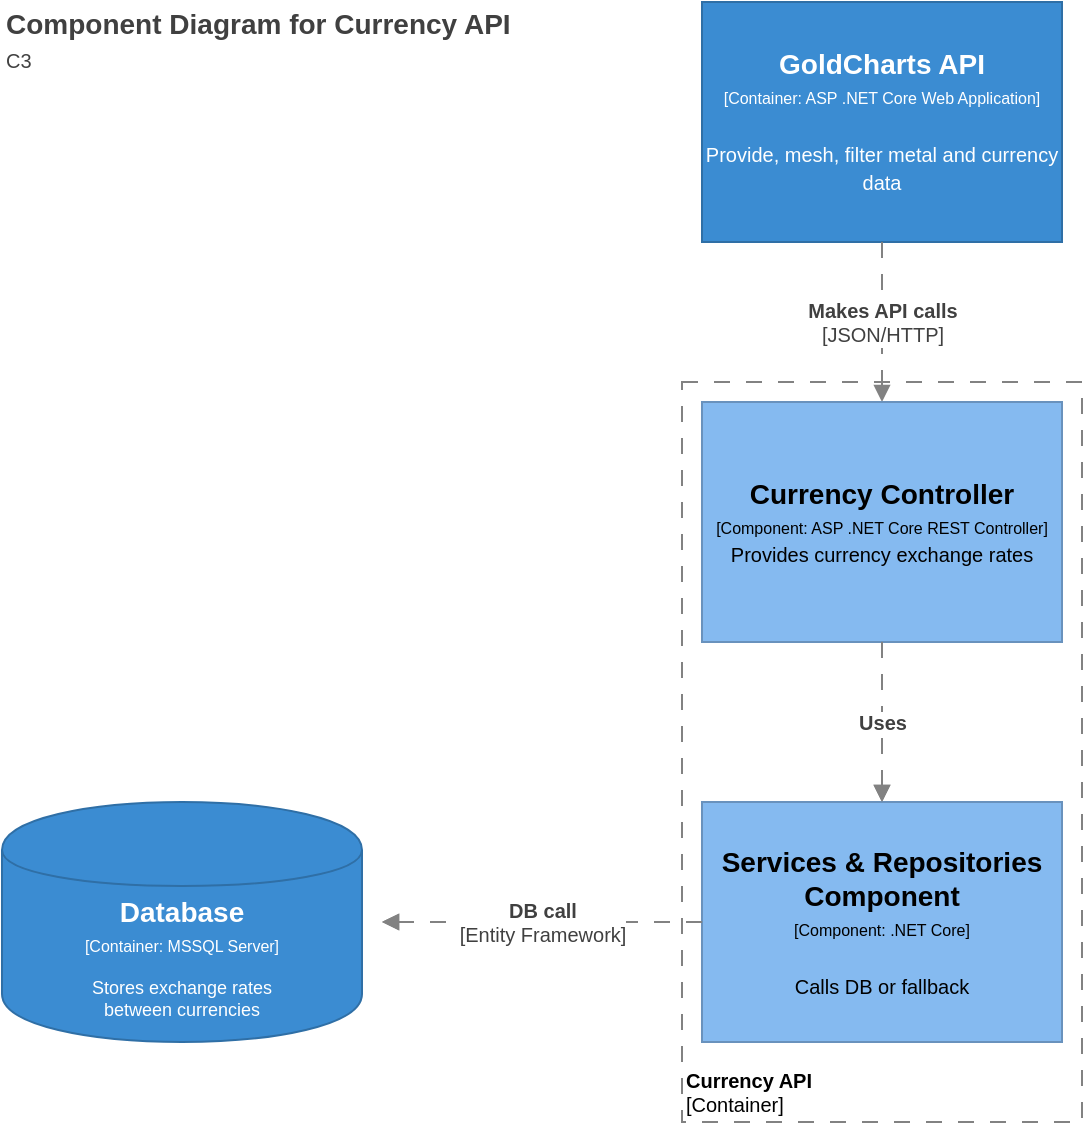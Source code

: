 <mxfile version="14.0.0" type="device"><diagram id="UJlyGFXVCkptwmDJzh81" name="Page-1"><mxGraphModel dx="-284" dy="771" grid="1" gridSize="10" guides="1" tooltips="1" connect="1" arrows="1" fold="1" page="1" pageScale="1" pageWidth="827" pageHeight="1169" background="#ffffff" math="0" shadow="0"><root><object label="" id="0"><mxCell/></object><mxCell id="1" parent="0"/><object label="&lt;div&gt;&lt;span style=&quot;font-size: 14px&quot;&gt;&lt;b&gt;GoldCharts API&lt;br&gt;&lt;/b&gt;&lt;/span&gt;&lt;/div&gt;&lt;div&gt;&lt;span style=&quot;font-size: 8px&quot;&gt;[Container: ASP .NET Core Web Application]&lt;/span&gt;&lt;/div&gt;&lt;div&gt;&lt;span style=&quot;font-size: 8px&quot;&gt;&lt;br&gt;&lt;/span&gt;&lt;/div&gt;&lt;div&gt;&lt;font size=&quot;1&quot;&gt;Provide, mesh, filter metal and currency data&lt;br&gt;&lt;/font&gt;&lt;/div&gt;" placeholders="1" name="Container Name" technology="e.g. Python, Flask" description="Description" id="KhmEsgE8vC5RD5irpjZN-1"><mxCell style="rounded=0;whiteSpace=wrap;html=1;fillColor=#3B8CD2;fontColor=#FFFFFF;strokeColor=#2F6FA6;resizable=0;" vertex="1" parent="1"><mxGeometry x="2004" width="180" height="120" as="geometry"/></mxCell></object><object label="&lt;div&gt;&lt;font style=&quot;font-size: 10px&quot;&gt;&lt;b&gt;Currency API&lt;br&gt;&lt;/b&gt;&lt;/font&gt;&lt;/div&gt;&lt;font style=&quot;font-size: 10px&quot;&gt;[Container]&lt;/font&gt;" placeholders="1" name="Container Name" id="KhmEsgE8vC5RD5irpjZN-2"><mxCell style="rounded=0;whiteSpace=wrap;html=1;strokeColor=#828282;fillColor=none;fontColor=#000000;align=left;labelPosition=center;verticalLabelPosition=middle;verticalAlign=bottom;dashed=1;strokeWidth=1;perimeterSpacing=0;spacing=2;spacingTop=0;fontSize=10;dashPattern=8 8;container=0;" vertex="1" parent="1"><mxGeometry x="1994" y="190" width="200" height="370" as="geometry"><mxRectangle x="560" y="40" width="110" height="30" as="alternateBounds"/></mxGeometry></mxCell></object><object label="&lt;div&gt;&lt;span style=&quot;font-size: 14px&quot;&gt;&lt;b&gt;GoldCharts Controller&lt;/b&gt;&lt;br&gt;&lt;/span&gt;&lt;/div&gt;&lt;div&gt;&lt;span style=&quot;font-size: 8px&quot;&gt;[Component: &lt;/span&gt;&lt;span style=&quot;font-size: 8px&quot;&gt;&lt;span style=&quot;font-size: 8px&quot;&gt;&lt;span style=&quot;font-size: 8px&quot;&gt;ASP .NET Core REST Controller&lt;/span&gt;&lt;/span&gt;]&lt;/span&gt;&lt;/div&gt;&lt;div&gt;&lt;span style=&quot;font-size: 8px&quot;&gt;&lt;font size=&quot;1&quot;&gt;Provides financial info by metal, currency and dates input&lt;/font&gt;&lt;br&gt;&lt;/span&gt;&lt;/div&gt;" placeholders="1" name="Component Name" technology="e.g. Spring Bean" description="Description" id="KhmEsgE8vC5RD5irpjZN-3"><mxCell style="rounded=0;whiteSpace=wrap;html=1;fillColor=#85baf0;fontColor=#000000;strokeColor=#6992BD;resizable=0;" vertex="1" parent="1"><mxGeometry x="2004" y="200" width="180" height="120" as="geometry"/></mxCell></object><object label="&lt;div&gt;&lt;span style=&quot;font-size: 14px&quot;&gt;&lt;b&gt;Pipes and Filters Component&lt;/b&gt;&lt;/span&gt;&lt;/div&gt;&lt;div&gt;&lt;span style=&quot;font-size: 8px&quot;&gt;[Component: .NET Core]&lt;/span&gt;&lt;/div&gt;&lt;div&gt;&lt;span style=&quot;font-size: 8px&quot;&gt;&lt;br&gt;&lt;/span&gt;&lt;/div&gt;&lt;div&gt;&lt;font size=&quot;1&quot;&gt;Calls metal and currencyAPIs. Mesh and filter data. &lt;br&gt;&lt;/font&gt;&lt;/div&gt;" placeholders="1" name="Component Name" technology="e.g. Spring Bean" description="Description" id="KhmEsgE8vC5RD5irpjZN-4"><mxCell style="rounded=0;whiteSpace=wrap;html=1;fillColor=#85baf0;fontColor=#000000;strokeColor=#6992BD;resizable=0;" vertex="1" parent="1"><mxGeometry x="2004" y="400" width="180" height="120" as="geometry"/></mxCell></object><object label="&lt;b&gt;Makes API calls&lt;/b&gt;&lt;br style=&quot;font-size: 10px&quot;&gt;[JSON/HTTP]" placeholders="1" name="Dependency Operation Name" technology="JDBC" id="KhmEsgE8vC5RD5irpjZN-5"><mxCell style="endArrow=block;html=1;fontSize=10;fontColor=#404040;strokeWidth=1;endFill=1;dashed=1;dashPattern=8 8;strokeColor=#828282;elbow=vertical;exitX=0.5;exitY=1;exitDx=0;exitDy=0;" edge="1" parent="1" source="KhmEsgE8vC5RD5irpjZN-1" target="KhmEsgE8vC5RD5irpjZN-3"><mxGeometry width="50" height="50" relative="1" as="geometry"><mxPoint x="1784" y="140" as="sourcePoint"/><mxPoint x="2184" y="160" as="targetPoint"/></mxGeometry></mxCell></object><object label="&lt;b&gt;Makes API calls&lt;/b&gt;&lt;br style=&quot;font-size: 10px&quot;&gt;[JSON/HTTP]" placeholders="1" name="Dependency Operation Name" technology="JDBC" id="KhmEsgE8vC5RD5irpjZN-6"><mxCell style="endArrow=block;html=1;fontSize=10;fontColor=#404040;strokeWidth=1;endFill=1;dashed=1;dashPattern=8 8;strokeColor=#828282;elbow=vertical;entryX=1;entryY=0.5;entryDx=0;entryDy=0;" edge="1" parent="1" source="KhmEsgE8vC5RD5irpjZN-4"><mxGeometry width="50" height="50" relative="1" as="geometry"><mxPoint x="1914" y="570" as="sourcePoint"/><mxPoint x="1844" y="460" as="targetPoint"/></mxGeometry></mxCell></object><object label="&lt;b&gt;Uses&lt;/b&gt;&lt;br style=&quot;font-size: 10px&quot;&gt;" placeholders="1" name="Dependency Operation Name" technology="JDBC" id="KhmEsgE8vC5RD5irpjZN-7"><mxCell style="endArrow=block;html=1;fontSize=10;fontColor=#404040;strokeWidth=1;endFill=1;dashed=1;dashPattern=8 8;strokeColor=#828282;elbow=vertical;exitX=0.5;exitY=1;exitDx=0;exitDy=0;entryX=0.5;entryY=0;entryDx=0;entryDy=0;" edge="1" parent="1" source="KhmEsgE8vC5RD5irpjZN-3" target="KhmEsgE8vC5RD5irpjZN-4"><mxGeometry width="50" height="50" relative="1" as="geometry"><mxPoint x="1994" y="360" as="sourcePoint"/><mxPoint x="2194" y="360" as="targetPoint"/><mxPoint as="offset"/></mxGeometry></mxCell></object><object label="&lt;div&gt;&lt;span style=&quot;font-size: 14px&quot;&gt;&lt;b&gt;Currency Controller&lt;/b&gt;&lt;br&gt;&lt;/span&gt;&lt;/div&gt;&lt;div&gt;&lt;span style=&quot;font-size: 8px&quot;&gt;[Component: &lt;/span&gt;&lt;span style=&quot;font-size: 8px&quot;&gt;&lt;span style=&quot;font-size: 8px&quot;&gt;&lt;span style=&quot;font-size: 8px&quot;&gt;ASP .NET Core REST Controller&lt;/span&gt;&lt;/span&gt;]&lt;/span&gt;&lt;/div&gt;&lt;div&gt;&lt;span style=&quot;font-size: 8px&quot;&gt;&lt;font size=&quot;1&quot;&gt;Provides currency exchange rates&lt;/font&gt;&lt;br&gt;&lt;/span&gt;&lt;/div&gt;" placeholders="1" name="Component Name" technology="e.g. Spring Bean" description="Description" id="KhmEsgE8vC5RD5irpjZN-8"><mxCell style="rounded=0;whiteSpace=wrap;html=1;fillColor=#85baf0;fontColor=#000000;strokeColor=#6992BD;resizable=0;" vertex="1" parent="1"><mxGeometry x="2004" y="200" width="180" height="120" as="geometry"/></mxCell></object><object label="&lt;div&gt;&lt;span style=&quot;font-size: 14px&quot;&gt;&lt;b&gt;Services &amp;amp; Repositories Component&lt;/b&gt;&lt;/span&gt;&lt;/div&gt;&lt;div&gt;&lt;span style=&quot;font-size: 8px&quot;&gt;[Component: .NET Core]&lt;/span&gt;&lt;/div&gt;&lt;div&gt;&lt;span style=&quot;font-size: 8px&quot;&gt;&lt;br&gt;&lt;/span&gt;&lt;/div&gt;&lt;div&gt;&lt;font size=&quot;1&quot;&gt;Calls DB or fallback &lt;br&gt;&lt;/font&gt;&lt;/div&gt;" placeholders="1" name="Component Name" technology="e.g. Spring Bean" description="Description" id="KhmEsgE8vC5RD5irpjZN-9"><mxCell style="rounded=0;whiteSpace=wrap;html=1;fillColor=#85baf0;fontColor=#000000;strokeColor=#6992BD;resizable=0;" vertex="1" parent="1"><mxGeometry x="2004" y="400" width="180" height="120" as="geometry"/></mxCell></object><object label="&lt;b&gt;DB call&lt;/b&gt;&lt;br style=&quot;font-size: 10px&quot;&gt;[Entity Framework]" placeholders="1" name="Dependency Operation Name" technology="JDBC" id="KhmEsgE8vC5RD5irpjZN-10"><mxCell style="endArrow=block;html=1;fontSize=10;fontColor=#404040;strokeWidth=1;endFill=1;dashed=1;dashPattern=8 8;strokeColor=#828282;elbow=vertical;entryX=1;entryY=0.5;entryDx=0;entryDy=0;" edge="1" parent="1" source="KhmEsgE8vC5RD5irpjZN-9"><mxGeometry width="50" height="50" relative="1" as="geometry"><mxPoint x="1914" y="570" as="sourcePoint"/><mxPoint x="1844" y="460" as="targetPoint"/></mxGeometry></mxCell></object><object label="&lt;b&gt;Uses&lt;/b&gt;&lt;br style=&quot;font-size: 10px&quot;&gt;" placeholders="1" name="Dependency Operation Name" technology="JDBC" id="KhmEsgE8vC5RD5irpjZN-11"><mxCell style="endArrow=block;html=1;fontSize=10;fontColor=#404040;strokeWidth=1;endFill=1;dashed=1;dashPattern=8 8;strokeColor=#828282;elbow=vertical;exitX=0.5;exitY=1;exitDx=0;exitDy=0;entryX=0.5;entryY=0;entryDx=0;entryDy=0;" edge="1" parent="1" source="KhmEsgE8vC5RD5irpjZN-8" target="KhmEsgE8vC5RD5irpjZN-9"><mxGeometry width="50" height="50" relative="1" as="geometry"><mxPoint x="1994" y="360" as="sourcePoint"/><mxPoint x="2194" y="360" as="targetPoint"/><mxPoint as="offset"/></mxGeometry></mxCell></object><object label="&lt;div style=&quot;color: rgb(255 , 255 , 255) ; white-space: normal&quot;&gt;&lt;span style=&quot;font-size: 14px&quot;&gt;&lt;b&gt;Database&lt;/b&gt;&lt;/span&gt;&lt;/div&gt;&lt;div style=&quot;color: rgb(255 , 255 , 255) ; font-size: 12px ; white-space: normal&quot;&gt;&lt;font style=&quot;font-size: 8px&quot;&gt;[Container: MSSQL Server]&lt;/font&gt;&lt;/div&gt;&lt;div style=&quot;color: rgb(255 , 255 , 255) ; white-space: normal ; font-size: 8px&quot;&gt;&lt;font style=&quot;line-height: 9.6px&quot;&gt;&lt;br&gt;&lt;/font&gt;&lt;/div&gt;&lt;div style=&quot;color: rgb(255 , 255 , 255) ; white-space: normal&quot;&gt;Stores exchange rates &lt;br&gt;&lt;/div&gt;&lt;div style=&quot;color: rgb(255 , 255 , 255) ; white-space: normal&quot;&gt;between currencies&lt;br&gt;&lt;/div&gt;" placeholders="1" name="Container Name" description="Description" technology="e.g. PostgreSQL" id="KhmEsgE8vC5RD5irpjZN-12"><mxCell style="shape=cylinder;whiteSpace=wrap;html=1;boundedLbl=1;backgroundOutline=1;strokeColor=#2F6FA6;strokeWidth=1;fillColor=#3B8CD2;fontSize=9;fontColor=#000000;align=center;resizable=0;" vertex="1" parent="1"><mxGeometry x="1654" y="400" width="180" height="120" as="geometry"/></mxCell></object><object label="Component Diagram for Currency API&lt;br style=&quot;font-size: 10px&quot;&gt;&lt;font size=&quot;1&quot;&gt;&lt;span style=&quot;font-weight: 400&quot;&gt;C3&lt;/span&gt;&lt;/font&gt;" placeholders="1" name="Diagram Name" description="Description" id="KhmEsgE8vC5RD5irpjZN-13"><mxCell style="text;html=1;resizable=0;points=[];autosize=1;align=left;verticalAlign=top;spacingTop=-4;fontSize=14;fontColor=#404040;fontStyle=1" vertex="1" parent="1"><mxGeometry x="1654" width="280" height="40" as="geometry"/></mxCell></object></root></mxGraphModel></diagram></mxfile>